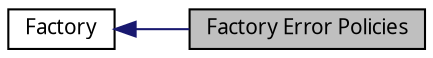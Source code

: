digraph structs
{
  bgcolor="transparent";
  edge [fontname="FreeSans.ttf",fontsize=8,labelfontname="FreeSans.ttf",labelfontsize=8];
  node [fontname="FreeSans.ttf",fontsize=10,shape=record];
rankdir=LR;
  Node0 [label="Factory Error Policies",height=0.2,width=0.4,color="black", fillcolor="grey75", style="filled" fontcolor="black"];
  Node1 [label="Factory",height=0.2,width=0.4,color="black",URL="$a00621.html"];
  Node1->Node0 [shape=plaintext, color="midnightblue", dir="back", style="solid"];
}
